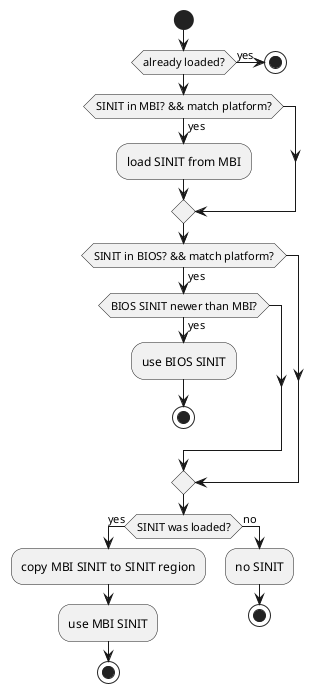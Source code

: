 @startuml load SINIT
start

if (already loaded?) then (yes)
    stop
endif

if (SINIT in MBI? && match platform?) then (yes)
    :load SINIT from MBI;
endif

if (SINIT in BIOS? && match platform?) then (yes)
    if (BIOS SINIT newer than MBI?) then (yes)
        :use BIOS SINIT;
        stop
    endif
endif

if (SINIT was loaded?) then (yes)
    :copy MBI SINIT to SINIT region;
    :use MBI SINIT;
    stop
else (no)
    :no SINIT;
    stop
endif

@enduml